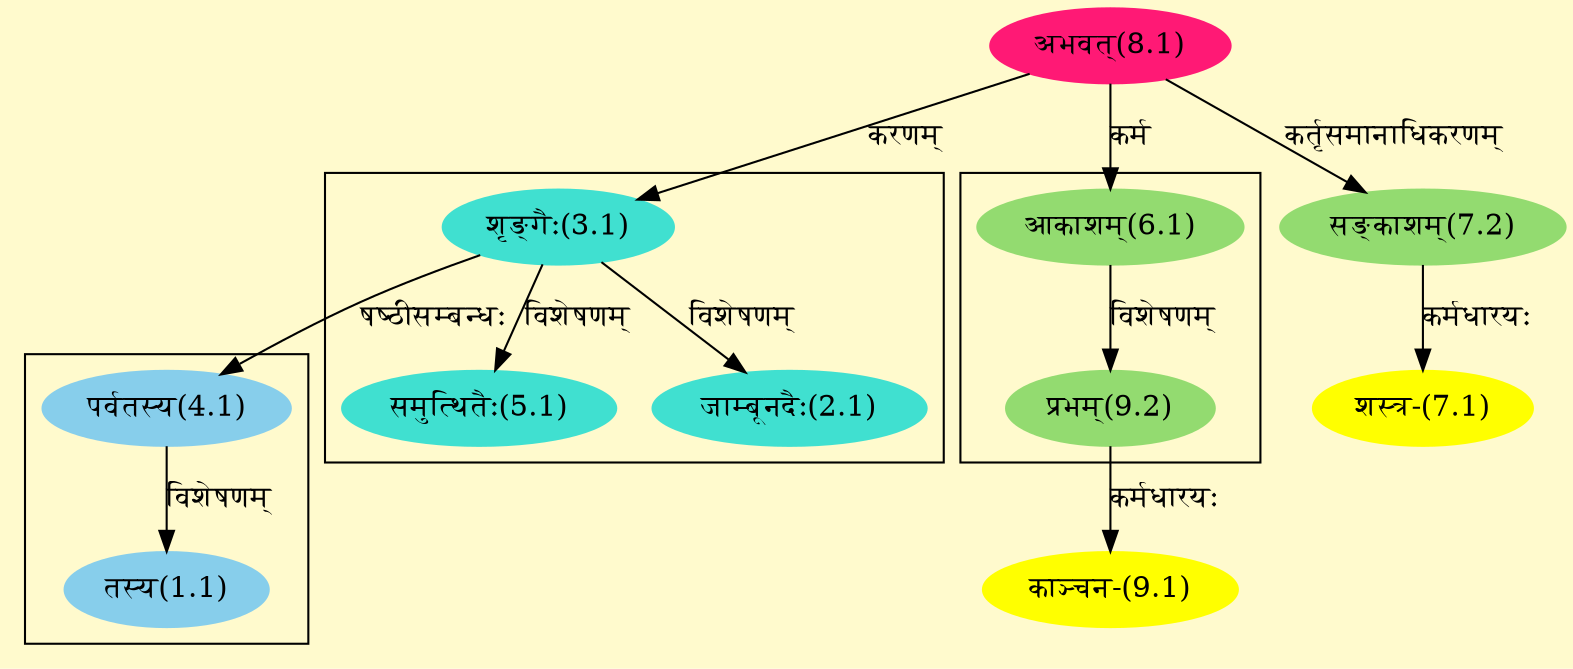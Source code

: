 digraph G{
rankdir=BT;
 compound=true;
 bgcolor="lemonchiffon1";

subgraph cluster_1{
Node1_1 [style=filled, color="#87CEEB" label = "तस्य(1.1)"]
Node4_1 [style=filled, color="#87CEEB" label = "पर्वतस्य(4.1)"]

}

subgraph cluster_2{
Node2_1 [style=filled, color="#40E0D0" label = "जाम्बूनदैः(2.1)"]
Node3_1 [style=filled, color="#40E0D0" label = "शृङ्गैः(3.1)"]
Node5_1 [style=filled, color="#40E0D0" label = "समुत्थितैः(5.1)"]

}

subgraph cluster_3{
Node9_2 [style=filled, color="#93DB70" label = "प्रभम्(9.2)"]
Node6_1 [style=filled, color="#93DB70" label = "आकाशम्(6.1)"]

}
Node3_1 [style=filled, color="#40E0D0" label = "शृङ्गैः(3.1)"]
Node8_1 [style=filled, color="#FF1975" label = "अभवत्(8.1)"]
Node4_1 [style=filled, color="#87CEEB" label = "पर्वतस्य(4.1)"]
Node6_1 [style=filled, color="#93DB70" label = "आकाशम्(6.1)"]
Node7_1 [style=filled, color="#FFFF00" label = "शस्त्र-(7.1)"]
Node7_2 [style=filled, color="#93DB70" label = "सङ्काशम्(7.2)"]
Node [style=filled, color="" label = "()"]
Node9_1 [style=filled, color="#FFFF00" label = "काञ्चन-(9.1)"]
Node9_2 [style=filled, color="#93DB70" label = "प्रभम्(9.2)"]
/* Start of Relations section */

Node1_1 -> Node4_1 [  label="विशेषणम्"  dir="back" ]
Node2_1 -> Node3_1 [  label="विशेषणम्"  dir="back" ]
Node3_1 -> Node8_1 [  label="करणम्"  dir="back" ]
Node4_1 -> Node3_1 [  label="षष्ठीसम्बन्धः"  dir="back" ]
Node5_1 -> Node3_1 [  label="विशेषणम्"  dir="back" ]
Node6_1 -> Node8_1 [  label="कर्म"  dir="back" ]
Node7_1 -> Node7_2 [  label="कर्मधारयः"  dir="back" ]
Node7_2 -> Node8_1 [  label="कर्तृसमानाधिकरणम्"  dir="back" ]
Node9_1 -> Node9_2 [  label="कर्मधारयः"  dir="back" ]
Node9_2 -> Node6_1 [  label="विशेषणम्"  dir="back" ]
}
